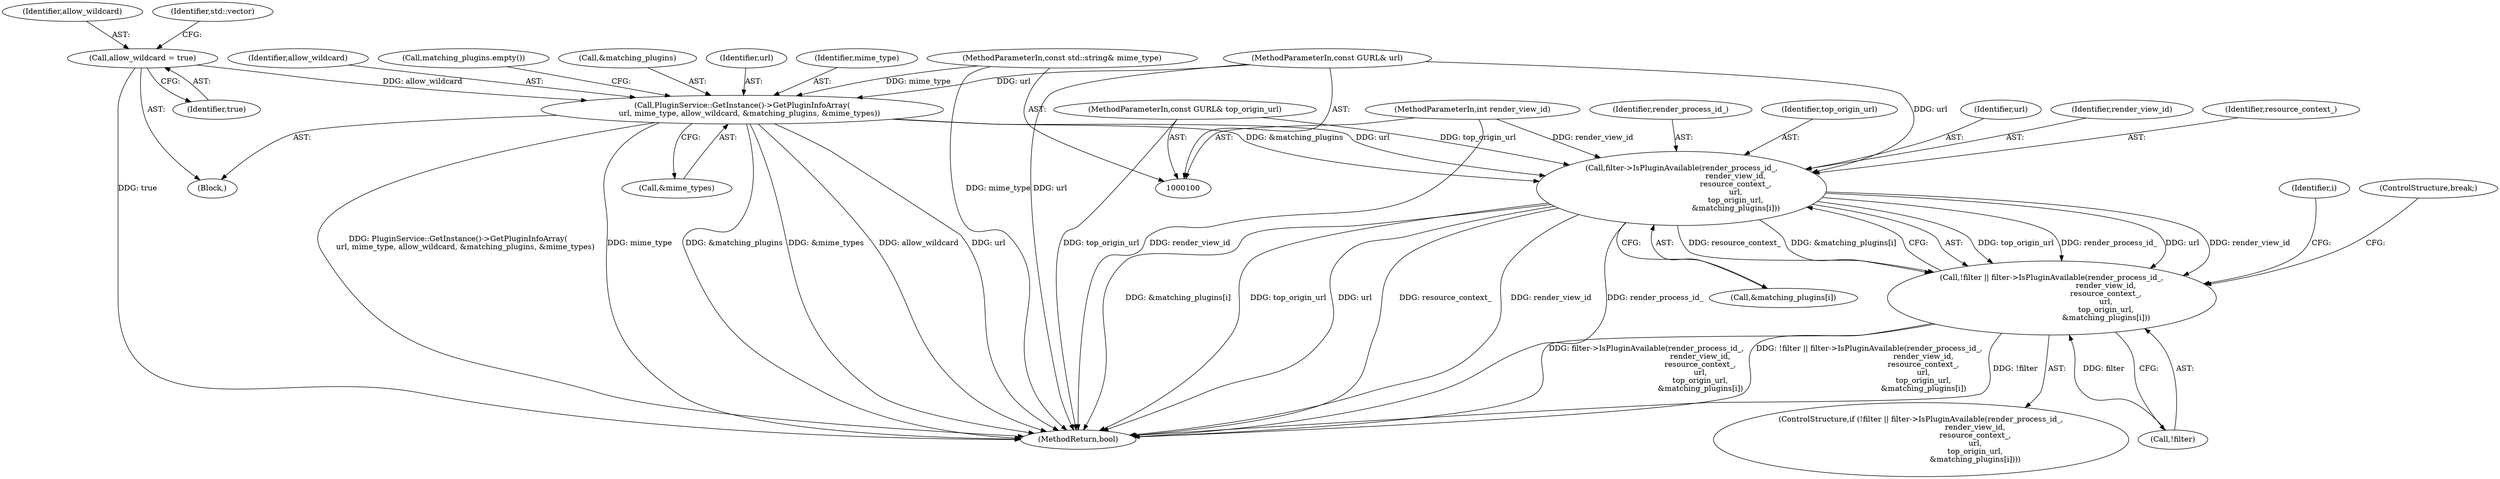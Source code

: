 digraph "0_Chrome_ac8bd041b81e46e4e4fcd5021aaa5499703952e6_0@array" {
"1000157" [label="(Call,filter->IsPluginAvailable(render_process_id_,\n                                             render_view_id,\n                                             resource_context_,\n                                             url,\n                                             top_origin_url,\n                                             &matching_plugins[i]))"];
"1000101" [label="(MethodParameterIn,int render_view_id)"];
"1000120" [label="(Call,PluginService::GetInstance()->GetPluginInfoArray(\n      url, mime_type, allow_wildcard, &matching_plugins, &mime_types))"];
"1000102" [label="(MethodParameterIn,const GURL& url)"];
"1000104" [label="(MethodParameterIn,const std::string& mime_type)"];
"1000111" [label="(Call,allow_wildcard = true)"];
"1000103" [label="(MethodParameterIn,const GURL& top_origin_url)"];
"1000154" [label="(Call,!filter || filter->IsPluginAvailable(render_process_id_,\n                                             render_view_id,\n                                             resource_context_,\n                                             url,\n                                             top_origin_url,\n                                             &matching_plugins[i]))"];
"1000161" [label="(Identifier,url)"];
"1000159" [label="(Identifier,render_view_id)"];
"1000160" [label="(Identifier,resource_context_)"];
"1000104" [label="(MethodParameterIn,const std::string& mime_type)"];
"1000155" [label="(Call,!filter)"];
"1000153" [label="(ControlStructure,if (!filter || filter->IsPluginAvailable(render_process_id_,\n                                             render_view_id,\n                                             resource_context_,\n                                             url,\n                                             top_origin_url,\n                                             &matching_plugins[i])))"];
"1000163" [label="(Call,&matching_plugins[i])"];
"1000157" [label="(Call,filter->IsPluginAvailable(render_process_id_,\n                                             render_view_id,\n                                             resource_context_,\n                                             url,\n                                             top_origin_url,\n                                             &matching_plugins[i]))"];
"1000122" [label="(Identifier,mime_type)"];
"1000123" [label="(Identifier,allow_wildcard)"];
"1000112" [label="(Identifier,allow_wildcard)"];
"1000158" [label="(Identifier,render_process_id_)"];
"1000154" [label="(Call,!filter || filter->IsPluginAvailable(render_process_id_,\n                                             render_view_id,\n                                             resource_context_,\n                                             url,\n                                             top_origin_url,\n                                             &matching_plugins[i]))"];
"1000209" [label="(MethodReturn,bool)"];
"1000151" [label="(Identifier,i)"];
"1000129" [label="(Call,matching_plugins.empty())"];
"1000103" [label="(MethodParameterIn,const GURL& top_origin_url)"];
"1000109" [label="(Block,)"];
"1000126" [label="(Call,&mime_types)"];
"1000124" [label="(Call,&matching_plugins)"];
"1000162" [label="(Identifier,top_origin_url)"];
"1000113" [label="(Identifier,true)"];
"1000120" [label="(Call,PluginService::GetInstance()->GetPluginInfoArray(\n      url, mime_type, allow_wildcard, &matching_plugins, &mime_types))"];
"1000121" [label="(Identifier,url)"];
"1000116" [label="(Identifier,std::vector)"];
"1000102" [label="(MethodParameterIn,const GURL& url)"];
"1000101" [label="(MethodParameterIn,int render_view_id)"];
"1000168" [label="(ControlStructure,break;)"];
"1000111" [label="(Call,allow_wildcard = true)"];
"1000157" -> "1000154"  [label="AST: "];
"1000157" -> "1000163"  [label="CFG: "];
"1000158" -> "1000157"  [label="AST: "];
"1000159" -> "1000157"  [label="AST: "];
"1000160" -> "1000157"  [label="AST: "];
"1000161" -> "1000157"  [label="AST: "];
"1000162" -> "1000157"  [label="AST: "];
"1000163" -> "1000157"  [label="AST: "];
"1000154" -> "1000157"  [label="CFG: "];
"1000157" -> "1000209"  [label="DDG: resource_context_"];
"1000157" -> "1000209"  [label="DDG: render_view_id"];
"1000157" -> "1000209"  [label="DDG: render_process_id_"];
"1000157" -> "1000209"  [label="DDG: &matching_plugins[i]"];
"1000157" -> "1000209"  [label="DDG: top_origin_url"];
"1000157" -> "1000209"  [label="DDG: url"];
"1000157" -> "1000154"  [label="DDG: top_origin_url"];
"1000157" -> "1000154"  [label="DDG: render_process_id_"];
"1000157" -> "1000154"  [label="DDG: url"];
"1000157" -> "1000154"  [label="DDG: render_view_id"];
"1000157" -> "1000154"  [label="DDG: resource_context_"];
"1000157" -> "1000154"  [label="DDG: &matching_plugins[i]"];
"1000101" -> "1000157"  [label="DDG: render_view_id"];
"1000120" -> "1000157"  [label="DDG: url"];
"1000120" -> "1000157"  [label="DDG: &matching_plugins"];
"1000102" -> "1000157"  [label="DDG: url"];
"1000103" -> "1000157"  [label="DDG: top_origin_url"];
"1000101" -> "1000100"  [label="AST: "];
"1000101" -> "1000209"  [label="DDG: render_view_id"];
"1000120" -> "1000109"  [label="AST: "];
"1000120" -> "1000126"  [label="CFG: "];
"1000121" -> "1000120"  [label="AST: "];
"1000122" -> "1000120"  [label="AST: "];
"1000123" -> "1000120"  [label="AST: "];
"1000124" -> "1000120"  [label="AST: "];
"1000126" -> "1000120"  [label="AST: "];
"1000129" -> "1000120"  [label="CFG: "];
"1000120" -> "1000209"  [label="DDG: &mime_types"];
"1000120" -> "1000209"  [label="DDG: allow_wildcard"];
"1000120" -> "1000209"  [label="DDG: url"];
"1000120" -> "1000209"  [label="DDG: PluginService::GetInstance()->GetPluginInfoArray(\n      url, mime_type, allow_wildcard, &matching_plugins, &mime_types)"];
"1000120" -> "1000209"  [label="DDG: mime_type"];
"1000120" -> "1000209"  [label="DDG: &matching_plugins"];
"1000102" -> "1000120"  [label="DDG: url"];
"1000104" -> "1000120"  [label="DDG: mime_type"];
"1000111" -> "1000120"  [label="DDG: allow_wildcard"];
"1000102" -> "1000100"  [label="AST: "];
"1000102" -> "1000209"  [label="DDG: url"];
"1000104" -> "1000100"  [label="AST: "];
"1000104" -> "1000209"  [label="DDG: mime_type"];
"1000111" -> "1000109"  [label="AST: "];
"1000111" -> "1000113"  [label="CFG: "];
"1000112" -> "1000111"  [label="AST: "];
"1000113" -> "1000111"  [label="AST: "];
"1000116" -> "1000111"  [label="CFG: "];
"1000111" -> "1000209"  [label="DDG: true"];
"1000103" -> "1000100"  [label="AST: "];
"1000103" -> "1000209"  [label="DDG: top_origin_url"];
"1000154" -> "1000153"  [label="AST: "];
"1000154" -> "1000155"  [label="CFG: "];
"1000155" -> "1000154"  [label="AST: "];
"1000168" -> "1000154"  [label="CFG: "];
"1000151" -> "1000154"  [label="CFG: "];
"1000154" -> "1000209"  [label="DDG: filter->IsPluginAvailable(render_process_id_,\n                                             render_view_id,\n                                             resource_context_,\n                                             url,\n                                             top_origin_url,\n                                             &matching_plugins[i])"];
"1000154" -> "1000209"  [label="DDG: !filter || filter->IsPluginAvailable(render_process_id_,\n                                             render_view_id,\n                                             resource_context_,\n                                             url,\n                                             top_origin_url,\n                                             &matching_plugins[i])"];
"1000154" -> "1000209"  [label="DDG: !filter"];
"1000155" -> "1000154"  [label="DDG: filter"];
}
